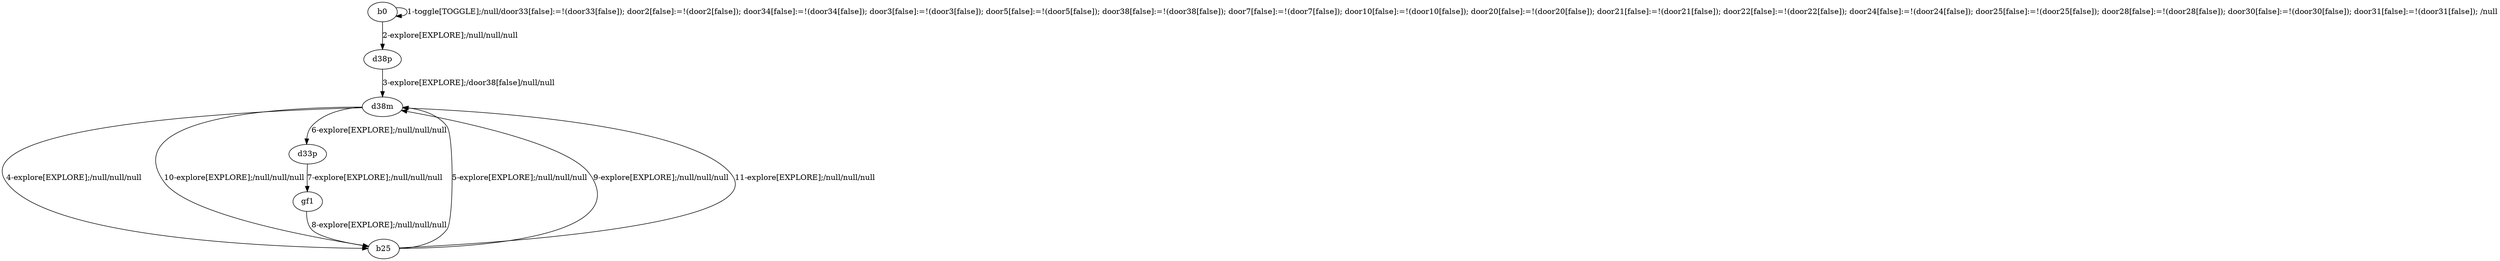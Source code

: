 # Total number of goals covered by this test: 4
# b25 --> d38m
# d38m --> b25
# gf1 --> b25
# d33p --> gf1

digraph g {
"b0" -> "b0" [label = "1-toggle[TOGGLE];/null/door33[false]:=!(door33[false]); door2[false]:=!(door2[false]); door34[false]:=!(door34[false]); door3[false]:=!(door3[false]); door5[false]:=!(door5[false]); door38[false]:=!(door38[false]); door7[false]:=!(door7[false]); door10[false]:=!(door10[false]); door20[false]:=!(door20[false]); door21[false]:=!(door21[false]); door22[false]:=!(door22[false]); door24[false]:=!(door24[false]); door25[false]:=!(door25[false]); door28[false]:=!(door28[false]); door30[false]:=!(door30[false]); door31[false]:=!(door31[false]); /null"];
"b0" -> "d38p" [label = "2-explore[EXPLORE];/null/null/null"];
"d38p" -> "d38m" [label = "3-explore[EXPLORE];/door38[false]/null/null"];
"d38m" -> "b25" [label = "4-explore[EXPLORE];/null/null/null"];
"b25" -> "d38m" [label = "5-explore[EXPLORE];/null/null/null"];
"d38m" -> "d33p" [label = "6-explore[EXPLORE];/null/null/null"];
"d33p" -> "gf1" [label = "7-explore[EXPLORE];/null/null/null"];
"gf1" -> "b25" [label = "8-explore[EXPLORE];/null/null/null"];
"b25" -> "d38m" [label = "9-explore[EXPLORE];/null/null/null"];
"d38m" -> "b25" [label = "10-explore[EXPLORE];/null/null/null"];
"b25" -> "d38m" [label = "11-explore[EXPLORE];/null/null/null"];
}